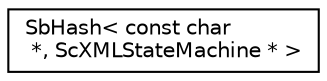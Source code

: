 digraph "Graphical Class Hierarchy"
{
 // LATEX_PDF_SIZE
  edge [fontname="Helvetica",fontsize="10",labelfontname="Helvetica",labelfontsize="10"];
  node [fontname="Helvetica",fontsize="10",shape=record];
  rankdir="LR";
  Node0 [label="SbHash\< const char\l *, ScXMLStateMachine * \>",height=0.2,width=0.4,color="black", fillcolor="white", style="filled",URL="$classSbHash.html",tooltip=" "];
}
